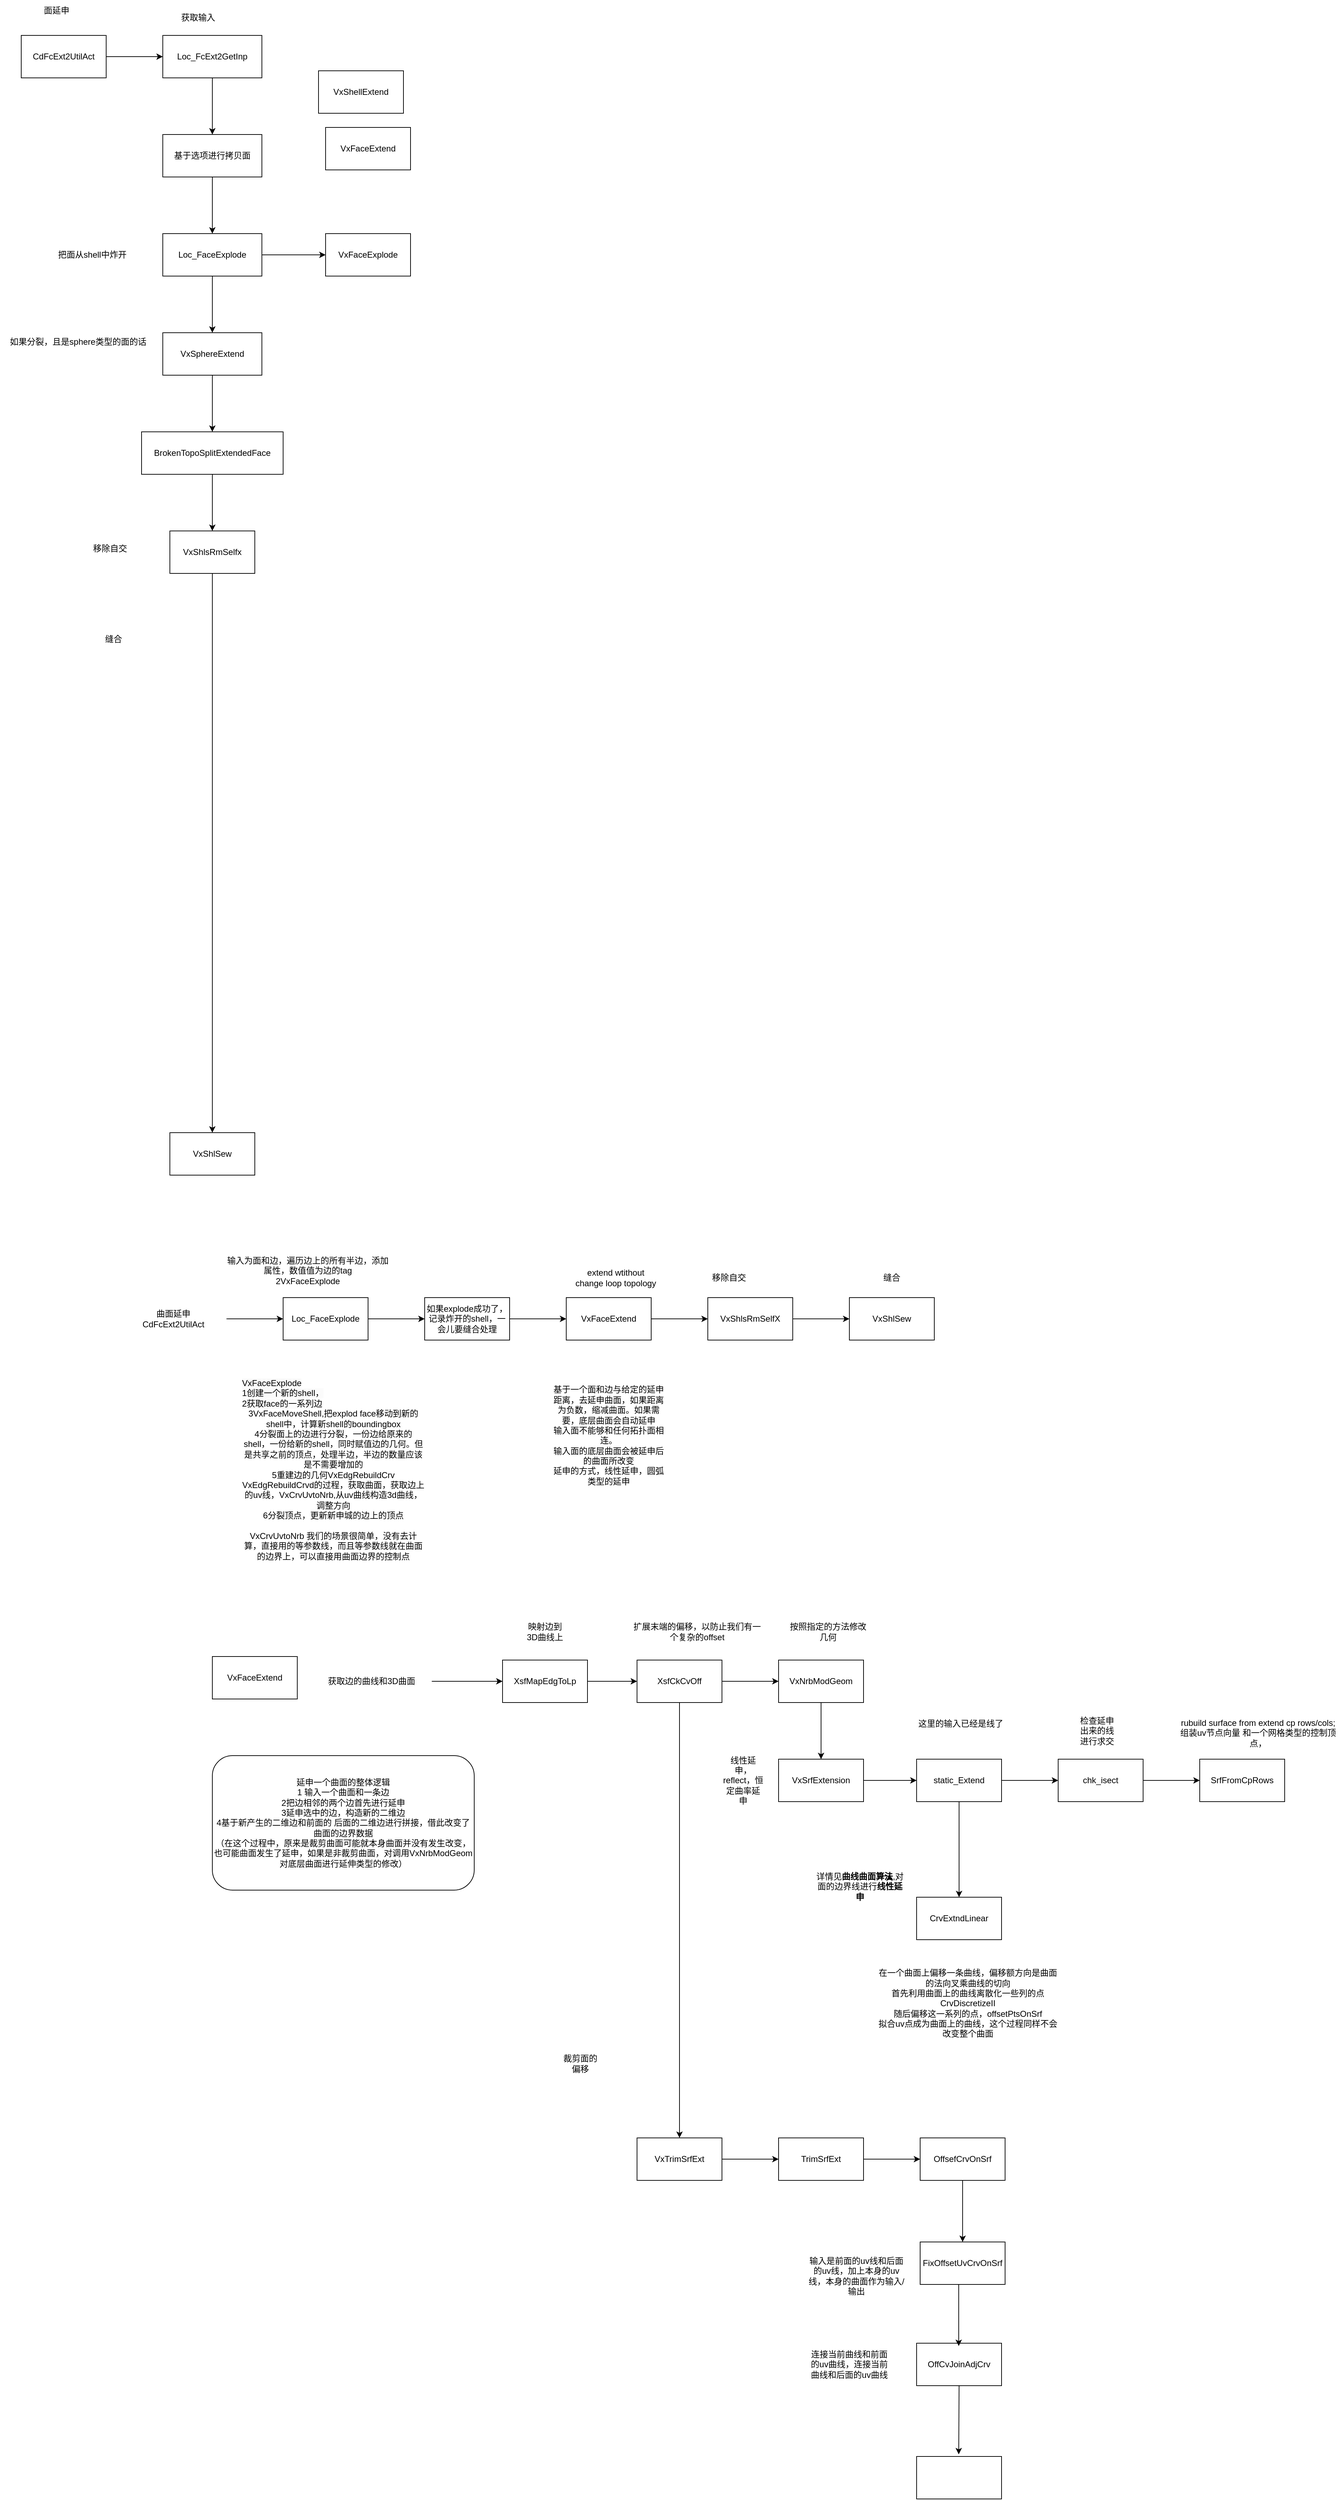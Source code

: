 <mxfile version="26.1.1">
  <diagram name="第 1 页" id="YE1NN4_8z4oJuWLOnsad">
    <mxGraphModel dx="1363" dy="939" grid="1" gridSize="10" guides="1" tooltips="1" connect="1" arrows="1" fold="1" page="1" pageScale="1" pageWidth="827" pageHeight="1169" math="0" shadow="0">
      <root>
        <mxCell id="0" />
        <mxCell id="1" parent="0" />
        <mxCell id="noKRLqwYjJ5FsBkZodus-4" value="" style="edgeStyle=orthogonalEdgeStyle;rounded=0;orthogonalLoop=1;jettySize=auto;html=1;" parent="1" source="noKRLqwYjJ5FsBkZodus-1" target="noKRLqwYjJ5FsBkZodus-3" edge="1">
          <mxGeometry relative="1" as="geometry" />
        </mxCell>
        <mxCell id="noKRLqwYjJ5FsBkZodus-1" value="CdFcExt2UtilAct" style="rounded=0;whiteSpace=wrap;html=1;" parent="1" vertex="1">
          <mxGeometry x="230" y="510" width="120" height="60" as="geometry" />
        </mxCell>
        <mxCell id="noKRLqwYjJ5FsBkZodus-2" value="面延申" style="text;html=1;align=center;verticalAlign=middle;whiteSpace=wrap;rounded=0;" parent="1" vertex="1">
          <mxGeometry x="250" y="460" width="60" height="30" as="geometry" />
        </mxCell>
        <mxCell id="noKRLqwYjJ5FsBkZodus-7" value="" style="edgeStyle=orthogonalEdgeStyle;rounded=0;orthogonalLoop=1;jettySize=auto;html=1;" parent="1" source="noKRLqwYjJ5FsBkZodus-3" target="noKRLqwYjJ5FsBkZodus-6" edge="1">
          <mxGeometry relative="1" as="geometry" />
        </mxCell>
        <mxCell id="noKRLqwYjJ5FsBkZodus-3" value="Loc_FcExt2GetInp" style="rounded=0;whiteSpace=wrap;html=1;" parent="1" vertex="1">
          <mxGeometry x="430" y="510" width="140" height="60" as="geometry" />
        </mxCell>
        <mxCell id="noKRLqwYjJ5FsBkZodus-5" value="获取输入" style="text;html=1;align=center;verticalAlign=middle;whiteSpace=wrap;rounded=0;" parent="1" vertex="1">
          <mxGeometry x="450" y="470" width="60" height="30" as="geometry" />
        </mxCell>
        <mxCell id="noKRLqwYjJ5FsBkZodus-9" value="" style="edgeStyle=orthogonalEdgeStyle;rounded=0;orthogonalLoop=1;jettySize=auto;html=1;" parent="1" source="noKRLqwYjJ5FsBkZodus-6" target="noKRLqwYjJ5FsBkZodus-8" edge="1">
          <mxGeometry relative="1" as="geometry" />
        </mxCell>
        <mxCell id="noKRLqwYjJ5FsBkZodus-6" value="基于选项进行拷贝面" style="rounded=0;whiteSpace=wrap;html=1;" parent="1" vertex="1">
          <mxGeometry x="430" y="650" width="140" height="60" as="geometry" />
        </mxCell>
        <mxCell id="1p5-gOFzWiG01Fi2R5Ht-2" value="" style="edgeStyle=orthogonalEdgeStyle;rounded=0;orthogonalLoop=1;jettySize=auto;html=1;" parent="1" source="noKRLqwYjJ5FsBkZodus-8" target="1p5-gOFzWiG01Fi2R5Ht-1" edge="1">
          <mxGeometry relative="1" as="geometry" />
        </mxCell>
        <mxCell id="1p5-gOFzWiG01Fi2R5Ht-13" value="" style="edgeStyle=orthogonalEdgeStyle;rounded=0;orthogonalLoop=1;jettySize=auto;html=1;" parent="1" source="noKRLqwYjJ5FsBkZodus-8" target="1p5-gOFzWiG01Fi2R5Ht-12" edge="1">
          <mxGeometry relative="1" as="geometry" />
        </mxCell>
        <mxCell id="noKRLqwYjJ5FsBkZodus-8" value="Loc_FaceExplode" style="rounded=0;whiteSpace=wrap;html=1;" parent="1" vertex="1">
          <mxGeometry x="430" y="790" width="140" height="60" as="geometry" />
        </mxCell>
        <mxCell id="noKRLqwYjJ5FsBkZodus-10" value="把面从shell中炸开" style="text;html=1;align=center;verticalAlign=middle;resizable=0;points=[];autosize=1;strokeColor=none;fillColor=none;" parent="1" vertex="1">
          <mxGeometry x="270" y="805" width="120" height="30" as="geometry" />
        </mxCell>
        <mxCell id="noKRLqwYjJ5FsBkZodus-11" value="VxShellExtend" style="whiteSpace=wrap;html=1;" parent="1" vertex="1">
          <mxGeometry x="650" y="560" width="120" height="60" as="geometry" />
        </mxCell>
        <mxCell id="noKRLqwYjJ5FsBkZodus-12" value="VxFaceExtend" style="whiteSpace=wrap;html=1;" parent="1" vertex="1">
          <mxGeometry x="660" y="640" width="120" height="60" as="geometry" />
        </mxCell>
        <mxCell id="1p5-gOFzWiG01Fi2R5Ht-4" value="" style="edgeStyle=orthogonalEdgeStyle;rounded=0;orthogonalLoop=1;jettySize=auto;html=1;" parent="1" source="1p5-gOFzWiG01Fi2R5Ht-1" target="1p5-gOFzWiG01Fi2R5Ht-3" edge="1">
          <mxGeometry relative="1" as="geometry" />
        </mxCell>
        <mxCell id="1p5-gOFzWiG01Fi2R5Ht-1" value="VxSphereExtend" style="rounded=0;whiteSpace=wrap;html=1;" parent="1" vertex="1">
          <mxGeometry x="430" y="930" width="140" height="60" as="geometry" />
        </mxCell>
        <mxCell id="1p5-gOFzWiG01Fi2R5Ht-6" value="" style="edgeStyle=orthogonalEdgeStyle;rounded=0;orthogonalLoop=1;jettySize=auto;html=1;" parent="1" source="1p5-gOFzWiG01Fi2R5Ht-3" target="1p5-gOFzWiG01Fi2R5Ht-5" edge="1">
          <mxGeometry relative="1" as="geometry" />
        </mxCell>
        <mxCell id="1p5-gOFzWiG01Fi2R5Ht-3" value="BrokenTopoSplitExtendedFace" style="rounded=0;whiteSpace=wrap;html=1;" parent="1" vertex="1">
          <mxGeometry x="400" y="1070" width="200" height="60" as="geometry" />
        </mxCell>
        <mxCell id="1p5-gOFzWiG01Fi2R5Ht-9" value="" style="edgeStyle=orthogonalEdgeStyle;rounded=0;orthogonalLoop=1;jettySize=auto;html=1;" parent="1" source="1p5-gOFzWiG01Fi2R5Ht-5" target="1p5-gOFzWiG01Fi2R5Ht-8" edge="1">
          <mxGeometry relative="1" as="geometry" />
        </mxCell>
        <mxCell id="1p5-gOFzWiG01Fi2R5Ht-5" value="VxShlsRmSelfx" style="rounded=0;whiteSpace=wrap;html=1;" parent="1" vertex="1">
          <mxGeometry x="440" y="1210" width="120" height="60" as="geometry" />
        </mxCell>
        <mxCell id="1p5-gOFzWiG01Fi2R5Ht-7" value="移除自交" style="text;html=1;align=center;verticalAlign=middle;resizable=0;points=[];autosize=1;strokeColor=none;fillColor=none;" parent="1" vertex="1">
          <mxGeometry x="320" y="1220" width="70" height="30" as="geometry" />
        </mxCell>
        <mxCell id="1p5-gOFzWiG01Fi2R5Ht-8" value="VxShlSew" style="rounded=0;whiteSpace=wrap;html=1;" parent="1" vertex="1">
          <mxGeometry x="440" y="2060" width="120" height="60" as="geometry" />
        </mxCell>
        <mxCell id="1p5-gOFzWiG01Fi2R5Ht-10" value="缝合" style="text;html=1;align=center;verticalAlign=middle;resizable=0;points=[];autosize=1;strokeColor=none;fillColor=none;" parent="1" vertex="1">
          <mxGeometry x="335" y="1348" width="50" height="30" as="geometry" />
        </mxCell>
        <mxCell id="1p5-gOFzWiG01Fi2R5Ht-11" value="如果分裂，且是sphere类型的面的话" style="text;html=1;align=center;verticalAlign=middle;resizable=0;points=[];autosize=1;strokeColor=none;fillColor=none;" parent="1" vertex="1">
          <mxGeometry x="200" y="928" width="220" height="30" as="geometry" />
        </mxCell>
        <mxCell id="1p5-gOFzWiG01Fi2R5Ht-12" value="VxFaceExplode" style="whiteSpace=wrap;html=1;rounded=0;" parent="1" vertex="1">
          <mxGeometry x="660" y="790" width="120" height="60" as="geometry" />
        </mxCell>
        <mxCell id="1p5-gOFzWiG01Fi2R5Ht-14" value="" style="edgeStyle=orthogonalEdgeStyle;rounded=0;orthogonalLoop=1;jettySize=auto;html=1;" parent="1" source="1p5-gOFzWiG01Fi2R5Ht-15" target="1p5-gOFzWiG01Fi2R5Ht-18" edge="1">
          <mxGeometry relative="1" as="geometry" />
        </mxCell>
        <mxCell id="1p5-gOFzWiG01Fi2R5Ht-15" value="曲面延申&lt;div&gt;CdFcExt2UtilAct&lt;/div&gt;" style="text;html=1;align=center;verticalAlign=middle;whiteSpace=wrap;rounded=0;" parent="1" vertex="1">
          <mxGeometry x="370" y="2308" width="150" height="30" as="geometry" />
        </mxCell>
        <mxCell id="1p5-gOFzWiG01Fi2R5Ht-17" value="" style="edgeStyle=orthogonalEdgeStyle;rounded=0;orthogonalLoop=1;jettySize=auto;html=1;" parent="1" source="1p5-gOFzWiG01Fi2R5Ht-18" target="1p5-gOFzWiG01Fi2R5Ht-22" edge="1">
          <mxGeometry relative="1" as="geometry" />
        </mxCell>
        <mxCell id="1p5-gOFzWiG01Fi2R5Ht-18" value="Loc_FaceExplode" style="whiteSpace=wrap;html=1;" parent="1" vertex="1">
          <mxGeometry x="600" y="2293" width="120" height="60" as="geometry" />
        </mxCell>
        <mxCell id="1p5-gOFzWiG01Fi2R5Ht-19" value="输入为面和边，遍历边上的所有半边，添加属性，数值值为边的tag&lt;div&gt;2VxFaceExplode&lt;/div&gt;" style="text;html=1;align=center;verticalAlign=middle;whiteSpace=wrap;rounded=0;" parent="1" vertex="1">
          <mxGeometry x="520" y="2240" width="230" height="30" as="geometry" />
        </mxCell>
        <mxCell id="1p5-gOFzWiG01Fi2R5Ht-20" value="&lt;span style=&quot;color: rgb(0, 0, 0); font-family: Helvetica; font-size: 12px; font-style: normal; font-variant-ligatures: normal; font-variant-caps: normal; font-weight: 400; letter-spacing: normal; orphans: 2; text-align: center; text-indent: 0px; text-transform: none; widows: 2; word-spacing: 0px; -webkit-text-stroke-width: 0px; white-space: normal; background-color: rgb(251, 251, 251); text-decoration-thickness: initial; text-decoration-style: initial; text-decoration-color: initial; float: none; display: inline !important;&quot;&gt;VxFaceExplode&lt;/span&gt;&lt;div&gt;&lt;span style=&quot;color: rgb(0, 0, 0); font-family: Helvetica; font-size: 12px; font-style: normal; font-variant-ligatures: normal; font-variant-caps: normal; font-weight: 400; letter-spacing: normal; orphans: 2; text-align: center; text-indent: 0px; text-transform: none; widows: 2; word-spacing: 0px; -webkit-text-stroke-width: 0px; white-space: normal; background-color: rgb(251, 251, 251); text-decoration-thickness: initial; text-decoration-style: initial; text-decoration-color: initial; float: none; display: inline !important;&quot;&gt;1创建一个新的shell，&lt;/span&gt;&lt;/div&gt;&lt;div&gt;&lt;span style=&quot;color: rgb(0, 0, 0); font-family: Helvetica; font-size: 12px; font-style: normal; font-variant-ligatures: normal; font-variant-caps: normal; font-weight: 400; letter-spacing: normal; orphans: 2; text-align: center; text-indent: 0px; text-transform: none; widows: 2; word-spacing: 0px; -webkit-text-stroke-width: 0px; white-space: normal; background-color: rgb(251, 251, 251); text-decoration-thickness: initial; text-decoration-style: initial; text-decoration-color: initial; float: none; display: inline !important;&quot;&gt;2获取face的一系列边&lt;/span&gt;&lt;/div&gt;&lt;div style=&quot;text-align: center;&quot;&gt;3VxFaceMoveShell,把explod face移动到新的shell中，计算新shell的boundingbox&lt;/div&gt;&lt;div style=&quot;text-align: center;&quot;&gt;4分裂面上的边进行分裂，一份边给原来的shell，一份给新的shell，同时赋值边的几何。但是共享之前的顶点，处理半边，半边的数量应该是不需要增加的&lt;/div&gt;&lt;div style=&quot;text-align: center;&quot;&gt;5重建边的几何VxEdgRebuildCrv&lt;/div&gt;&lt;div style=&quot;text-align: center;&quot;&gt;VxEdgRebuildCrvd的过程，获取曲面，获取边上的uv线，VxCrvUvtoNrb,从uv曲线构造3d曲线，调整方向&lt;/div&gt;&lt;div style=&quot;text-align: center;&quot;&gt;6分裂顶点，更新新申城的边上的顶点&lt;/div&gt;&lt;div style=&quot;text-align: center;&quot;&gt;&lt;br&gt;&lt;/div&gt;&lt;div style=&quot;text-align: center;&quot;&gt;VxCrvUvtoNrb 我们的场景很简单，没有去计算，直接用的等参数线，而且等参数线就在曲面的边界上，可以直接用曲面边界的控制点&lt;/div&gt;" style="text;whiteSpace=wrap;html=1;fillColor=default;" parent="1" vertex="1">
          <mxGeometry x="540" y="2400" width="260" height="260" as="geometry" />
        </mxCell>
        <mxCell id="1p5-gOFzWiG01Fi2R5Ht-21" value="" style="edgeStyle=orthogonalEdgeStyle;rounded=0;orthogonalLoop=1;jettySize=auto;html=1;" parent="1" source="1p5-gOFzWiG01Fi2R5Ht-22" target="1p5-gOFzWiG01Fi2R5Ht-24" edge="1">
          <mxGeometry relative="1" as="geometry" />
        </mxCell>
        <mxCell id="1p5-gOFzWiG01Fi2R5Ht-22" value="如果explode成功了，记录炸开的shell，一会儿要缝合处理" style="whiteSpace=wrap;html=1;" parent="1" vertex="1">
          <mxGeometry x="800" y="2293" width="120" height="60" as="geometry" />
        </mxCell>
        <mxCell id="1p5-gOFzWiG01Fi2R5Ht-23" value="" style="edgeStyle=orthogonalEdgeStyle;rounded=0;orthogonalLoop=1;jettySize=auto;html=1;" parent="1" source="1p5-gOFzWiG01Fi2R5Ht-24" target="1p5-gOFzWiG01Fi2R5Ht-28" edge="1">
          <mxGeometry relative="1" as="geometry" />
        </mxCell>
        <mxCell id="1p5-gOFzWiG01Fi2R5Ht-24" value="VxFaceExtend" style="whiteSpace=wrap;html=1;" parent="1" vertex="1">
          <mxGeometry x="1000" y="2293" width="120" height="60" as="geometry" />
        </mxCell>
        <mxCell id="1p5-gOFzWiG01Fi2R5Ht-25" value="extend wtithout change loop topology" style="text;html=1;align=center;verticalAlign=middle;whiteSpace=wrap;rounded=0;" parent="1" vertex="1">
          <mxGeometry x="1010" y="2250" width="120" height="30" as="geometry" />
        </mxCell>
        <mxCell id="1p5-gOFzWiG01Fi2R5Ht-26" value="基于一个面和边与给定的延申距离，去延申曲面，如果距离为负数，缩减曲面。如果需要，底层曲面会自动延申&lt;div&gt;输入面不能够和任何拓扑面相连。&lt;/div&gt;&lt;div&gt;输入面的底层曲面会被延申后的曲面所改变&lt;/div&gt;&lt;div&gt;延申的方式，线性延申，圆弧类型的延申&lt;/div&gt;&lt;div&gt;&lt;br&gt;&lt;/div&gt;" style="text;html=1;align=center;verticalAlign=middle;whiteSpace=wrap;rounded=0;fillColor=default;" parent="1" vertex="1">
          <mxGeometry x="980" y="2420" width="160" height="150" as="geometry" />
        </mxCell>
        <mxCell id="1p5-gOFzWiG01Fi2R5Ht-27" value="" style="edgeStyle=orthogonalEdgeStyle;rounded=0;orthogonalLoop=1;jettySize=auto;html=1;" parent="1" source="1p5-gOFzWiG01Fi2R5Ht-28" target="1p5-gOFzWiG01Fi2R5Ht-30" edge="1">
          <mxGeometry relative="1" as="geometry" />
        </mxCell>
        <mxCell id="1p5-gOFzWiG01Fi2R5Ht-28" value="VxShlsRmSelfX" style="whiteSpace=wrap;html=1;" parent="1" vertex="1">
          <mxGeometry x="1200" y="2293" width="120" height="60" as="geometry" />
        </mxCell>
        <mxCell id="1p5-gOFzWiG01Fi2R5Ht-29" value="移除自交" style="text;html=1;align=center;verticalAlign=middle;whiteSpace=wrap;rounded=0;" parent="1" vertex="1">
          <mxGeometry x="1200" y="2250" width="60" height="30" as="geometry" />
        </mxCell>
        <mxCell id="1p5-gOFzWiG01Fi2R5Ht-30" value="VxShlSew" style="whiteSpace=wrap;html=1;" parent="1" vertex="1">
          <mxGeometry x="1400" y="2293" width="120" height="60" as="geometry" />
        </mxCell>
        <mxCell id="1p5-gOFzWiG01Fi2R5Ht-31" value="缝合" style="text;html=1;align=center;verticalAlign=middle;whiteSpace=wrap;rounded=0;" parent="1" vertex="1">
          <mxGeometry x="1430" y="2250" width="60" height="30" as="geometry" />
        </mxCell>
        <mxCell id="1p5-gOFzWiG01Fi2R5Ht-32" value="VxFaceExtend" style="whiteSpace=wrap;html=1;" parent="1" vertex="1">
          <mxGeometry x="500" y="2800" width="120" height="60" as="geometry" />
        </mxCell>
        <mxCell id="1p5-gOFzWiG01Fi2R5Ht-33" value="" style="edgeStyle=orthogonalEdgeStyle;rounded=0;orthogonalLoop=1;jettySize=auto;html=1;" parent="1" source="1p5-gOFzWiG01Fi2R5Ht-34" target="1p5-gOFzWiG01Fi2R5Ht-36" edge="1">
          <mxGeometry relative="1" as="geometry" />
        </mxCell>
        <mxCell id="1p5-gOFzWiG01Fi2R5Ht-34" value="获取边的曲线和3D曲面" style="text;html=1;align=center;verticalAlign=middle;whiteSpace=wrap;rounded=0;" parent="1" vertex="1">
          <mxGeometry x="640" y="2820" width="170" height="30" as="geometry" />
        </mxCell>
        <mxCell id="1p5-gOFzWiG01Fi2R5Ht-35" value="" style="edgeStyle=orthogonalEdgeStyle;rounded=0;orthogonalLoop=1;jettySize=auto;html=1;" parent="1" source="1p5-gOFzWiG01Fi2R5Ht-36" target="1p5-gOFzWiG01Fi2R5Ht-40" edge="1">
          <mxGeometry relative="1" as="geometry" />
        </mxCell>
        <mxCell id="1p5-gOFzWiG01Fi2R5Ht-36" value="XsfMapEdgToLp" style="rounded=0;whiteSpace=wrap;html=1;" parent="1" vertex="1">
          <mxGeometry x="910" y="2805" width="120" height="60" as="geometry" />
        </mxCell>
        <mxCell id="1p5-gOFzWiG01Fi2R5Ht-37" value="映射边到3D曲线上" style="text;html=1;align=center;verticalAlign=middle;whiteSpace=wrap;rounded=0;" parent="1" vertex="1">
          <mxGeometry x="940" y="2750" width="60" height="30" as="geometry" />
        </mxCell>
        <mxCell id="1p5-gOFzWiG01Fi2R5Ht-38" value="" style="edgeStyle=orthogonalEdgeStyle;rounded=0;orthogonalLoop=1;jettySize=auto;html=1;" parent="1" source="1p5-gOFzWiG01Fi2R5Ht-40" target="1p5-gOFzWiG01Fi2R5Ht-43" edge="1">
          <mxGeometry relative="1" as="geometry" />
        </mxCell>
        <mxCell id="1p5-gOFzWiG01Fi2R5Ht-39" value="" style="edgeStyle=orthogonalEdgeStyle;rounded=0;orthogonalLoop=1;jettySize=auto;html=1;" parent="1" source="1p5-gOFzWiG01Fi2R5Ht-40" target="1p5-gOFzWiG01Fi2R5Ht-59" edge="1">
          <mxGeometry relative="1" as="geometry" />
        </mxCell>
        <mxCell id="1p5-gOFzWiG01Fi2R5Ht-40" value="XsfCkCvOff" style="rounded=0;whiteSpace=wrap;html=1;" parent="1" vertex="1">
          <mxGeometry x="1100" y="2805" width="120" height="60" as="geometry" />
        </mxCell>
        <mxCell id="1p5-gOFzWiG01Fi2R5Ht-41" value="扩展末端的偏移，以防止我们有一个复杂的offset" style="text;html=1;align=center;verticalAlign=middle;whiteSpace=wrap;rounded=0;" parent="1" vertex="1">
          <mxGeometry x="1090" y="2750" width="190" height="30" as="geometry" />
        </mxCell>
        <mxCell id="1p5-gOFzWiG01Fi2R5Ht-42" value="" style="edgeStyle=orthogonalEdgeStyle;rounded=0;orthogonalLoop=1;jettySize=auto;html=1;" parent="1" source="1p5-gOFzWiG01Fi2R5Ht-43" target="1p5-gOFzWiG01Fi2R5Ht-46" edge="1">
          <mxGeometry relative="1" as="geometry" />
        </mxCell>
        <mxCell id="1p5-gOFzWiG01Fi2R5Ht-43" value="VxNrbModGeom" style="whiteSpace=wrap;html=1;rounded=0;" parent="1" vertex="1">
          <mxGeometry x="1300" y="2805" width="120" height="60" as="geometry" />
        </mxCell>
        <mxCell id="1p5-gOFzWiG01Fi2R5Ht-44" value="按照指定的方法修改几何" style="text;html=1;align=center;verticalAlign=middle;whiteSpace=wrap;rounded=0;" parent="1" vertex="1">
          <mxGeometry x="1310" y="2750" width="120" height="30" as="geometry" />
        </mxCell>
        <mxCell id="1p5-gOFzWiG01Fi2R5Ht-45" value="" style="edgeStyle=orthogonalEdgeStyle;rounded=0;orthogonalLoop=1;jettySize=auto;html=1;" parent="1" source="1p5-gOFzWiG01Fi2R5Ht-46" target="1p5-gOFzWiG01Fi2R5Ht-50" edge="1">
          <mxGeometry relative="1" as="geometry" />
        </mxCell>
        <mxCell id="1p5-gOFzWiG01Fi2R5Ht-46" value="VxSrfExtension" style="rounded=0;whiteSpace=wrap;html=1;" parent="1" vertex="1">
          <mxGeometry x="1300" y="2945" width="120" height="60" as="geometry" />
        </mxCell>
        <mxCell id="1p5-gOFzWiG01Fi2R5Ht-47" value="线性延申，reflect，恒定曲率延申" style="text;html=1;align=center;verticalAlign=middle;whiteSpace=wrap;rounded=0;" parent="1" vertex="1">
          <mxGeometry x="1220" y="2960" width="60" height="30" as="geometry" />
        </mxCell>
        <mxCell id="1p5-gOFzWiG01Fi2R5Ht-48" value="" style="edgeStyle=orthogonalEdgeStyle;rounded=0;orthogonalLoop=1;jettySize=auto;html=1;" parent="1" source="1p5-gOFzWiG01Fi2R5Ht-50" target="1p5-gOFzWiG01Fi2R5Ht-51" edge="1">
          <mxGeometry relative="1" as="geometry" />
        </mxCell>
        <mxCell id="1p5-gOFzWiG01Fi2R5Ht-49" value="" style="edgeStyle=orthogonalEdgeStyle;rounded=0;orthogonalLoop=1;jettySize=auto;html=1;" parent="1" source="1p5-gOFzWiG01Fi2R5Ht-50" target="1p5-gOFzWiG01Fi2R5Ht-54" edge="1">
          <mxGeometry relative="1" as="geometry" />
        </mxCell>
        <mxCell id="1p5-gOFzWiG01Fi2R5Ht-50" value="static_Extend" style="rounded=0;whiteSpace=wrap;html=1;" parent="1" vertex="1">
          <mxGeometry x="1495" y="2945" width="120" height="60" as="geometry" />
        </mxCell>
        <mxCell id="1p5-gOFzWiG01Fi2R5Ht-51" value="CrvExtndLinear" style="whiteSpace=wrap;html=1;rounded=0;" parent="1" vertex="1">
          <mxGeometry x="1495" y="3140" width="120" height="60" as="geometry" />
        </mxCell>
        <mxCell id="1p5-gOFzWiG01Fi2R5Ht-52" value="详情见&lt;b&gt;曲线曲面算法&lt;/b&gt;,对面的边界线进行&lt;b&gt;线性延申&lt;/b&gt;" style="text;html=1;align=center;verticalAlign=middle;whiteSpace=wrap;rounded=0;" parent="1" vertex="1">
          <mxGeometry x="1350" y="3110" width="130" height="30" as="geometry" />
        </mxCell>
        <mxCell id="1p5-gOFzWiG01Fi2R5Ht-53" value="" style="edgeStyle=orthogonalEdgeStyle;rounded=0;orthogonalLoop=1;jettySize=auto;html=1;" parent="1" source="1p5-gOFzWiG01Fi2R5Ht-54" target="1p5-gOFzWiG01Fi2R5Ht-56" edge="1">
          <mxGeometry relative="1" as="geometry" />
        </mxCell>
        <mxCell id="1p5-gOFzWiG01Fi2R5Ht-54" value="chk_isect" style="whiteSpace=wrap;html=1;rounded=0;" parent="1" vertex="1">
          <mxGeometry x="1695" y="2945" width="120" height="60" as="geometry" />
        </mxCell>
        <mxCell id="1p5-gOFzWiG01Fi2R5Ht-55" value="检查延申出来的线进行求交" style="text;html=1;align=center;verticalAlign=middle;whiteSpace=wrap;rounded=0;" parent="1" vertex="1">
          <mxGeometry x="1720" y="2890" width="60" height="30" as="geometry" />
        </mxCell>
        <mxCell id="1p5-gOFzWiG01Fi2R5Ht-56" value="SrfFromCpRows" style="whiteSpace=wrap;html=1;rounded=0;" parent="1" vertex="1">
          <mxGeometry x="1895" y="2945" width="120" height="60" as="geometry" />
        </mxCell>
        <mxCell id="1p5-gOFzWiG01Fi2R5Ht-57" value="rubuild surface from extend cp rows/cols;&lt;div&gt;组装uv节点向量 和一个网格类型的控制顶点，&lt;/div&gt;" style="text;html=1;align=center;verticalAlign=middle;whiteSpace=wrap;rounded=0;" parent="1" vertex="1">
          <mxGeometry x="1860" y="2893" width="235" height="30" as="geometry" />
        </mxCell>
        <mxCell id="1p5-gOFzWiG01Fi2R5Ht-58" value="" style="edgeStyle=orthogonalEdgeStyle;rounded=0;orthogonalLoop=1;jettySize=auto;html=1;" parent="1" source="1p5-gOFzWiG01Fi2R5Ht-59" target="1p5-gOFzWiG01Fi2R5Ht-62" edge="1">
          <mxGeometry relative="1" as="geometry" />
        </mxCell>
        <mxCell id="1p5-gOFzWiG01Fi2R5Ht-59" value="VxTrimSrfExt" style="rounded=0;whiteSpace=wrap;html=1;" parent="1" vertex="1">
          <mxGeometry x="1100" y="3480" width="120" height="60" as="geometry" />
        </mxCell>
        <mxCell id="1p5-gOFzWiG01Fi2R5Ht-60" value="裁剪面的偏移" style="text;html=1;align=center;verticalAlign=middle;whiteSpace=wrap;rounded=0;" parent="1" vertex="1">
          <mxGeometry x="990" y="3360" width="60" height="30" as="geometry" />
        </mxCell>
        <mxCell id="1p5-gOFzWiG01Fi2R5Ht-61" value="" style="edgeStyle=orthogonalEdgeStyle;rounded=0;orthogonalLoop=1;jettySize=auto;html=1;" parent="1" source="1p5-gOFzWiG01Fi2R5Ht-62" target="1p5-gOFzWiG01Fi2R5Ht-63" edge="1">
          <mxGeometry relative="1" as="geometry" />
        </mxCell>
        <mxCell id="1p5-gOFzWiG01Fi2R5Ht-62" value="TrimSrfExt" style="whiteSpace=wrap;html=1;rounded=0;" parent="1" vertex="1">
          <mxGeometry x="1300" y="3480" width="120" height="60" as="geometry" />
        </mxCell>
        <mxCell id="1p5-gOFzWiG01Fi2R5Ht-63" value="OffsefCrvOnSrf" style="whiteSpace=wrap;html=1;rounded=0;" parent="1" vertex="1">
          <mxGeometry x="1500" y="3480" width="120" height="60" as="geometry" />
        </mxCell>
        <mxCell id="1p5-gOFzWiG01Fi2R5Ht-64" value="在一个曲面上偏移一条曲线，偏移额方向是曲面的法向叉乘曲线的切向&lt;div&gt;首先利用曲面上的曲线离散化一些列的点CrvDiscretizeII&lt;/div&gt;&lt;div&gt;随后偏移这一系列的点，offsetPtsOnSrf&lt;/div&gt;&lt;div&gt;拟合uv点成为曲面上的曲线，这个过程同样不会改变整个曲面&lt;/div&gt;" style="text;html=1;align=center;verticalAlign=middle;whiteSpace=wrap;rounded=0;" parent="1" vertex="1">
          <mxGeometry x="1440" y="3240" width="255" height="100" as="geometry" />
        </mxCell>
        <mxCell id="1p5-gOFzWiG01Fi2R5Ht-65" value="" style="endArrow=classic;html=1;rounded=0;entryX=0.5;entryY=0;entryDx=0;entryDy=0;" parent="1" target="1p5-gOFzWiG01Fi2R5Ht-66" edge="1">
          <mxGeometry width="50" height="50" relative="1" as="geometry">
            <mxPoint x="1560" y="3540" as="sourcePoint" />
            <mxPoint x="1550" y="3620" as="targetPoint" />
          </mxGeometry>
        </mxCell>
        <mxCell id="1p5-gOFzWiG01Fi2R5Ht-66" value="FixOffsetUvCrvOnSrf" style="rounded=0;whiteSpace=wrap;html=1;" parent="1" vertex="1">
          <mxGeometry x="1500" y="3627" width="120" height="60" as="geometry" />
        </mxCell>
        <mxCell id="1p5-gOFzWiG01Fi2R5Ht-67" value="输入是前面的uv线和后面的uv线，加上本身的uv线，本身的曲面作为输入/输出" style="text;html=1;align=center;verticalAlign=middle;whiteSpace=wrap;rounded=0;" parent="1" vertex="1">
          <mxGeometry x="1340" y="3650" width="140" height="50" as="geometry" />
        </mxCell>
        <mxCell id="1p5-gOFzWiG01Fi2R5Ht-68" value="OffCvJoinAdjCrv" style="rounded=0;whiteSpace=wrap;html=1;" parent="1" vertex="1">
          <mxGeometry x="1495" y="3770" width="120" height="60" as="geometry" />
        </mxCell>
        <mxCell id="1p5-gOFzWiG01Fi2R5Ht-69" value="" style="rounded=0;whiteSpace=wrap;html=1;" parent="1" vertex="1">
          <mxGeometry x="1495" y="3930" width="120" height="60" as="geometry" />
        </mxCell>
        <mxCell id="1p5-gOFzWiG01Fi2R5Ht-70" value="" style="endArrow=classic;html=1;rounded=0;entryX=0.5;entryY=0;entryDx=0;entryDy=0;" parent="1" edge="1">
          <mxGeometry width="50" height="50" relative="1" as="geometry">
            <mxPoint x="1554.5" y="3687" as="sourcePoint" />
            <mxPoint x="1554.5" y="3774" as="targetPoint" />
          </mxGeometry>
        </mxCell>
        <mxCell id="1p5-gOFzWiG01Fi2R5Ht-71" value="" style="endArrow=classic;html=1;rounded=0;entryX=0.5;entryY=0;entryDx=0;entryDy=0;exitX=0.5;exitY=1;exitDx=0;exitDy=0;" parent="1" source="1p5-gOFzWiG01Fi2R5Ht-68" edge="1">
          <mxGeometry width="50" height="50" relative="1" as="geometry">
            <mxPoint x="1554.5" y="3840" as="sourcePoint" />
            <mxPoint x="1554.5" y="3927" as="targetPoint" />
          </mxGeometry>
        </mxCell>
        <mxCell id="1p5-gOFzWiG01Fi2R5Ht-72" value="连接当前曲线和前面的uv曲线，连接当前曲线和后面的uv曲线" style="text;html=1;align=center;verticalAlign=middle;whiteSpace=wrap;rounded=0;" parent="1" vertex="1">
          <mxGeometry x="1340" y="3785" width="120" height="30" as="geometry" />
        </mxCell>
        <mxCell id="1p5-gOFzWiG01Fi2R5Ht-73" value="延申一个曲面的整体逻辑&lt;div&gt;1 输入一个曲面和一条边&lt;/div&gt;&lt;div&gt;2把边相邻的两个边首先进行延申&lt;/div&gt;&lt;div&gt;3延申选中的边，构造新的二维边&lt;/div&gt;&lt;div&gt;4基于新产生的二维边和前面的 后面的二维边进行拼接，借此改变了曲面的边界数据&lt;/div&gt;&lt;div&gt;（在这个过程中，原来是裁剪曲面可能就本身曲面并没有发生改变，也可能曲面发生了延申，如果是非裁剪曲面，对调用VxNrbModGeom 对底层曲面进行延伸类型的修改）&lt;/div&gt;" style="rounded=1;whiteSpace=wrap;html=1;" parent="1" vertex="1">
          <mxGeometry x="500" y="2940" width="370" height="190" as="geometry" />
        </mxCell>
        <mxCell id="jlS0wueQrBHso_hHPWio-1" value="这里的输入已经是线了" style="text;html=1;align=center;verticalAlign=middle;whiteSpace=wrap;rounded=0;" parent="1" vertex="1">
          <mxGeometry x="1495" y="2880" width="125" height="30" as="geometry" />
        </mxCell>
        <mxCell id="jlS0wueQrBHso_hHPWio-2" style="edgeStyle=orthogonalEdgeStyle;rounded=0;orthogonalLoop=1;jettySize=auto;html=1;exitX=0.75;exitY=0;exitDx=0;exitDy=0;entryX=0.819;entryY=-0.067;entryDx=0;entryDy=0;entryPerimeter=0;" parent="1" source="1p5-gOFzWiG01Fi2R5Ht-52" target="1p5-gOFzWiG01Fi2R5Ht-52" edge="1">
          <mxGeometry relative="1" as="geometry" />
        </mxCell>
      </root>
    </mxGraphModel>
  </diagram>
</mxfile>
